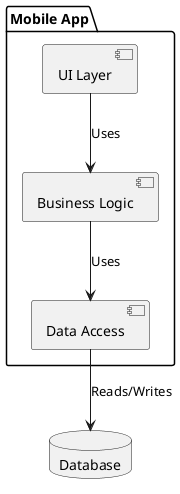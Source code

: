 @startuml
'https://plantuml.com/component-diagram

@startuml AppArchitecture

package "Mobile App" {
    [UI Layer] as UI
    [Business Logic] as Logic
    [Data Access] as Data
}

database "Database" as DB

UI --> Logic : "Uses"
Logic --> Data : "Uses"
Data --> DB : "Reads/Writes"

@enduml